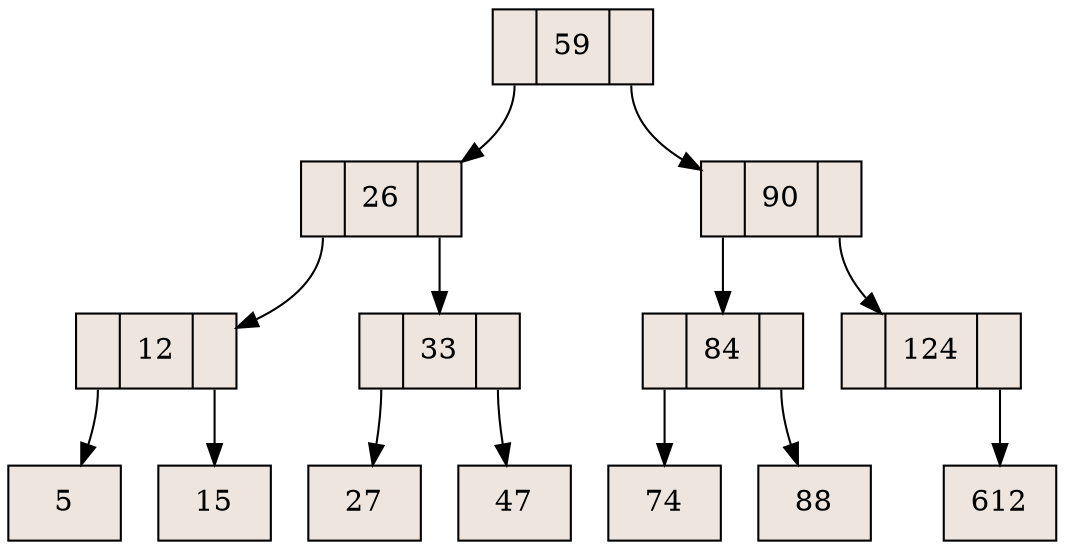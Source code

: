 digraph grafica{
rankdir=TB;
node [shape = record, style=filled, fillcolor=seashell2];
nodo59 [ label ="<C0>|59|<C1>"];
nodo26 [ label ="<C0>|26|<C1>"];
nodo12 [ label ="<C0>|12|<C1>"];
nodo5 [ label ="5"];
nodo12:C0->nodo5
nodo15 [ label ="15"];
nodo12:C1->nodo15
nodo26:C0->nodo12
nodo33 [ label ="<C0>|33|<C1>"];
nodo27 [ label ="27"];
nodo33:C0->nodo27
nodo47 [ label ="47"];
nodo33:C1->nodo47
nodo26:C1->nodo33
nodo59:C0->nodo26
nodo90 [ label ="<C0>|90|<C1>"];
nodo84 [ label ="<C0>|84|<C1>"];
nodo74 [ label ="74"];
nodo84:C0->nodo74
nodo88 [ label ="88"];
nodo84:C1->nodo88
nodo90:C0->nodo84
nodo124 [ label ="<C0>|124|<C1>"];
nodo612 [ label ="612"];
nodo124:C1->nodo612
nodo90:C1->nodo124
nodo59:C1->nodo90
}
